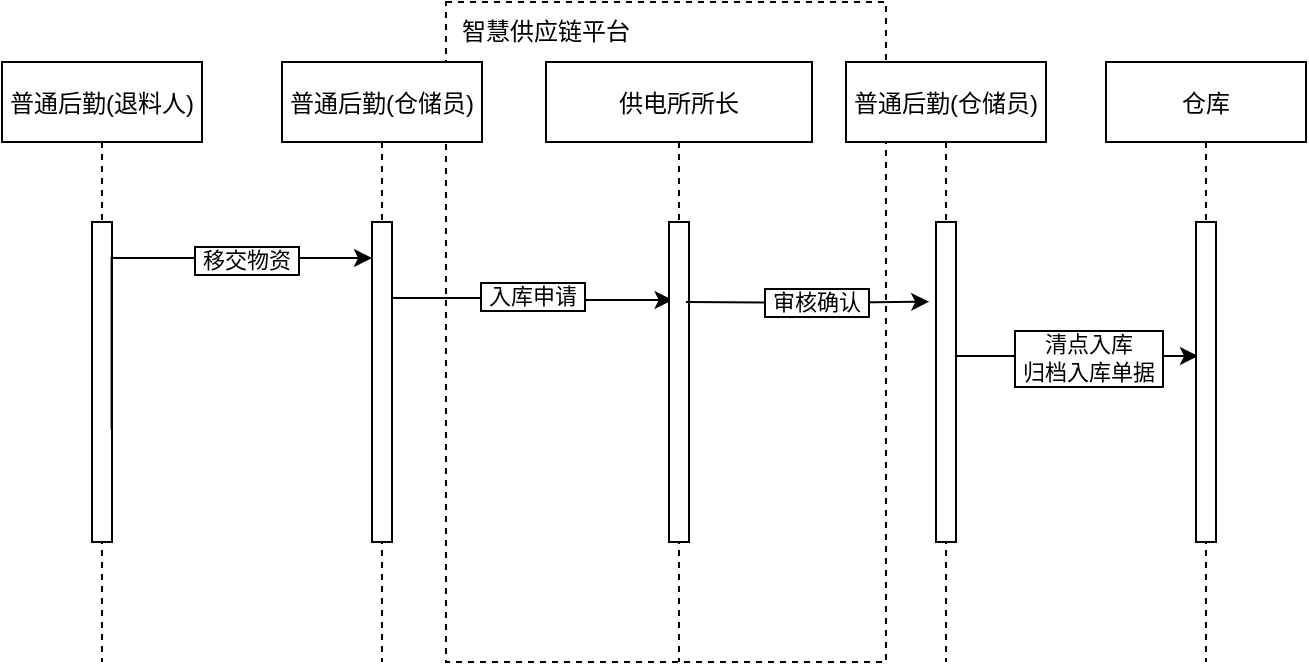 <mxfile version="17.1.0" type="github">
  <diagram id="kgpKYQtTHZ0yAKxKKP6v" name="Page-1">
    <mxGraphModel dx="1038" dy="539" grid="1" gridSize="10" guides="1" tooltips="1" connect="1" arrows="1" fold="1" page="1" pageScale="1" pageWidth="850" pageHeight="1100" math="0" shadow="0">
      <root>
        <mxCell id="0" />
        <mxCell id="1" parent="0" />
        <mxCell id="vwjRbtjDi1PxE9EHhfCs-16" value="" style="group" parent="1" vertex="1" connectable="0">
          <mxGeometry x="390" y="50" width="220" height="330" as="geometry" />
        </mxCell>
        <mxCell id="vwjRbtjDi1PxE9EHhfCs-12" value="" style="rounded=0;whiteSpace=wrap;html=1;dashed=1;" parent="vwjRbtjDi1PxE9EHhfCs-16" vertex="1">
          <mxGeometry width="220.0" height="330" as="geometry" />
        </mxCell>
        <mxCell id="vwjRbtjDi1PxE9EHhfCs-15" value="智慧供应链平台" style="text;html=1;strokeColor=none;fillColor=none;align=center;verticalAlign=middle;whiteSpace=wrap;rounded=0;dashed=1;" parent="vwjRbtjDi1PxE9EHhfCs-16" vertex="1">
          <mxGeometry width="100.0" height="30" as="geometry" />
        </mxCell>
        <mxCell id="3nuBFxr9cyL0pnOWT2aG-5" value="普通后勤(退料人)" style="shape=umlLifeline;perimeter=lifelinePerimeter;container=1;collapsible=0;recursiveResize=0;rounded=0;shadow=0;strokeWidth=1;" parent="1" vertex="1">
          <mxGeometry x="168" y="80" width="100" height="300" as="geometry" />
        </mxCell>
        <mxCell id="3nuBFxr9cyL0pnOWT2aG-6" value="" style="points=[];perimeter=orthogonalPerimeter;rounded=0;shadow=0;strokeWidth=1;" parent="3nuBFxr9cyL0pnOWT2aG-5" vertex="1">
          <mxGeometry x="45" y="80" width="10" height="160" as="geometry" />
        </mxCell>
        <mxCell id="vwjRbtjDi1PxE9EHhfCs-3" value="" style="edgeStyle=orthogonalEdgeStyle;rounded=0;orthogonalLoop=1;jettySize=auto;html=1;entryX=0.18;entryY=0.244;entryDx=0;entryDy=0;entryPerimeter=0;" parent="1" target="vwjRbtjDi1PxE9EHhfCs-2" edge="1">
          <mxGeometry relative="1" as="geometry">
            <mxPoint x="357.5" y="198" as="sourcePoint" />
            <mxPoint x="480" y="198" as="targetPoint" />
            <Array as="points">
              <mxPoint x="428" y="198" />
            </Array>
          </mxGeometry>
        </mxCell>
        <mxCell id="vwjRbtjDi1PxE9EHhfCs-4" value="&amp;nbsp;入库申请&amp;nbsp;" style="edgeLabel;html=1;align=center;verticalAlign=middle;resizable=0;points=[];labelBorderColor=default;" parent="vwjRbtjDi1PxE9EHhfCs-3" vertex="1" connectable="0">
          <mxGeometry x="-0.143" y="1" relative="1" as="geometry">
            <mxPoint x="12" as="offset" />
          </mxGeometry>
        </mxCell>
        <mxCell id="rodiACbuB2GBEc_c4jbR-5" value="普通后勤(仓储员)" style="shape=umlLifeline;perimeter=lifelinePerimeter;container=1;collapsible=0;recursiveResize=0;rounded=0;shadow=0;strokeWidth=1;" parent="1" vertex="1">
          <mxGeometry x="308" y="80" width="100" height="300" as="geometry" />
        </mxCell>
        <mxCell id="rodiACbuB2GBEc_c4jbR-7" value="" style="edgeStyle=orthogonalEdgeStyle;rounded=0;orthogonalLoop=1;jettySize=auto;html=1;exitX=0.98;exitY=0.649;exitDx=0;exitDy=0;exitPerimeter=0;" parent="rodiACbuB2GBEc_c4jbR-5" source="3nuBFxr9cyL0pnOWT2aG-6" edge="1">
          <mxGeometry relative="1" as="geometry">
            <mxPoint x="-88" y="98" as="sourcePoint" />
            <mxPoint x="45" y="98" as="targetPoint" />
            <Array as="points">
              <mxPoint x="-85" y="98" />
            </Array>
          </mxGeometry>
        </mxCell>
        <mxCell id="rodiACbuB2GBEc_c4jbR-8" value="&amp;nbsp;移交物资&amp;nbsp;" style="edgeLabel;html=1;align=center;verticalAlign=middle;resizable=0;points=[];labelBorderColor=default;" parent="rodiACbuB2GBEc_c4jbR-7" vertex="1" connectable="0">
          <mxGeometry x="0.258" y="-1" relative="1" as="geometry">
            <mxPoint x="17" as="offset" />
          </mxGeometry>
        </mxCell>
        <mxCell id="rodiACbuB2GBEc_c4jbR-6" value="" style="points=[];perimeter=orthogonalPerimeter;rounded=0;shadow=0;strokeWidth=1;" parent="rodiACbuB2GBEc_c4jbR-5" vertex="1">
          <mxGeometry x="45" y="80" width="10" height="160" as="geometry" />
        </mxCell>
        <mxCell id="vwjRbtjDi1PxE9EHhfCs-1" value="供电所所长" style="shape=umlLifeline;perimeter=lifelinePerimeter;container=1;collapsible=0;recursiveResize=0;rounded=0;shadow=0;strokeWidth=1;" parent="1" vertex="1">
          <mxGeometry x="440" y="80" width="133" height="300" as="geometry" />
        </mxCell>
        <mxCell id="vwjRbtjDi1PxE9EHhfCs-2" value="" style="points=[];perimeter=orthogonalPerimeter;rounded=0;shadow=0;strokeWidth=1;" parent="vwjRbtjDi1PxE9EHhfCs-1" vertex="1">
          <mxGeometry x="61.5" y="80" width="10" height="160" as="geometry" />
        </mxCell>
        <mxCell id="yukyG56_AOji1KqiuoGP-3" value="" style="edgeStyle=orthogonalEdgeStyle;rounded=0;orthogonalLoop=1;jettySize=auto;html=1;entryX=-0.34;entryY=0.249;entryDx=0;entryDy=0;entryPerimeter=0;" parent="vwjRbtjDi1PxE9EHhfCs-1" target="vwjRbtjDi1PxE9EHhfCs-6" edge="1">
          <mxGeometry relative="1" as="geometry">
            <mxPoint x="70" y="120" as="sourcePoint" />
            <mxPoint x="184.3" y="121.04" as="targetPoint" />
            <Array as="points" />
          </mxGeometry>
        </mxCell>
        <mxCell id="yukyG56_AOji1KqiuoGP-4" value="&amp;nbsp;审核确认&amp;nbsp;" style="edgeLabel;html=1;align=center;verticalAlign=middle;resizable=0;points=[];labelBorderColor=default;" parent="yukyG56_AOji1KqiuoGP-3" vertex="1" connectable="0">
          <mxGeometry x="-0.143" y="1" relative="1" as="geometry">
            <mxPoint x="12" as="offset" />
          </mxGeometry>
        </mxCell>
        <mxCell id="vwjRbtjDi1PxE9EHhfCs-10" value="" style="edgeStyle=orthogonalEdgeStyle;rounded=0;orthogonalLoop=1;jettySize=auto;html=1;entryX=0.1;entryY=0.419;entryDx=0;entryDy=0;entryPerimeter=0;" parent="1" source="vwjRbtjDi1PxE9EHhfCs-5" target="vwjRbtjDi1PxE9EHhfCs-9" edge="1">
          <mxGeometry relative="1" as="geometry">
            <mxPoint x="720" y="240" as="targetPoint" />
            <Array as="points">
              <mxPoint x="650" y="227" />
              <mxPoint x="650" y="227" />
            </Array>
          </mxGeometry>
        </mxCell>
        <mxCell id="vwjRbtjDi1PxE9EHhfCs-11" value="清点入库&lt;br&gt;&amp;nbsp;归档入库单据&amp;nbsp;" style="edgeLabel;html=1;align=center;verticalAlign=middle;resizable=0;points=[];labelBorderColor=default;" parent="vwjRbtjDi1PxE9EHhfCs-10" vertex="1" connectable="0">
          <mxGeometry x="0.324" y="-1" relative="1" as="geometry">
            <mxPoint x="-13" as="offset" />
          </mxGeometry>
        </mxCell>
        <mxCell id="vwjRbtjDi1PxE9EHhfCs-5" value="普通后勤(仓储员)" style="shape=umlLifeline;perimeter=lifelinePerimeter;container=1;collapsible=0;recursiveResize=0;rounded=0;shadow=0;strokeWidth=1;" parent="1" vertex="1">
          <mxGeometry x="590" y="80" width="100" height="300" as="geometry" />
        </mxCell>
        <mxCell id="vwjRbtjDi1PxE9EHhfCs-6" value="" style="points=[];perimeter=orthogonalPerimeter;rounded=0;shadow=0;strokeWidth=1;" parent="vwjRbtjDi1PxE9EHhfCs-5" vertex="1">
          <mxGeometry x="45" y="80" width="10" height="160" as="geometry" />
        </mxCell>
        <mxCell id="vwjRbtjDi1PxE9EHhfCs-8" value="仓库" style="shape=umlLifeline;perimeter=lifelinePerimeter;container=1;collapsible=0;recursiveResize=0;rounded=0;shadow=0;strokeWidth=1;" parent="1" vertex="1">
          <mxGeometry x="720" y="80" width="100" height="300" as="geometry" />
        </mxCell>
        <mxCell id="vwjRbtjDi1PxE9EHhfCs-9" value="" style="points=[];perimeter=orthogonalPerimeter;rounded=0;shadow=0;strokeWidth=1;" parent="vwjRbtjDi1PxE9EHhfCs-8" vertex="1">
          <mxGeometry x="45" y="80" width="10" height="160" as="geometry" />
        </mxCell>
      </root>
    </mxGraphModel>
  </diagram>
</mxfile>
